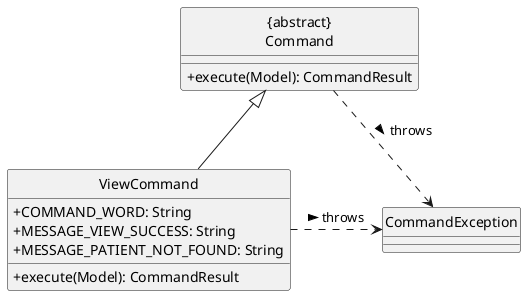@startuml ViewCommand
hide circle
skinparam classAttributeIconSize 0

Class "{abstract}\nCommand" as Command {
  +execute(Model): CommandResult
}

Class ViewCommand {
  +COMMAND_WORD: String
  +MESSAGE_VIEW_SUCCESS: String
  +MESSAGE_PATIENT_NOT_FOUND: String
  +execute(Model): CommandResult
}

Class CommandException

ViewCommand -up-|> Command
Command ..> CommandException: throws >
ViewCommand .right.> CommandException: throws >
